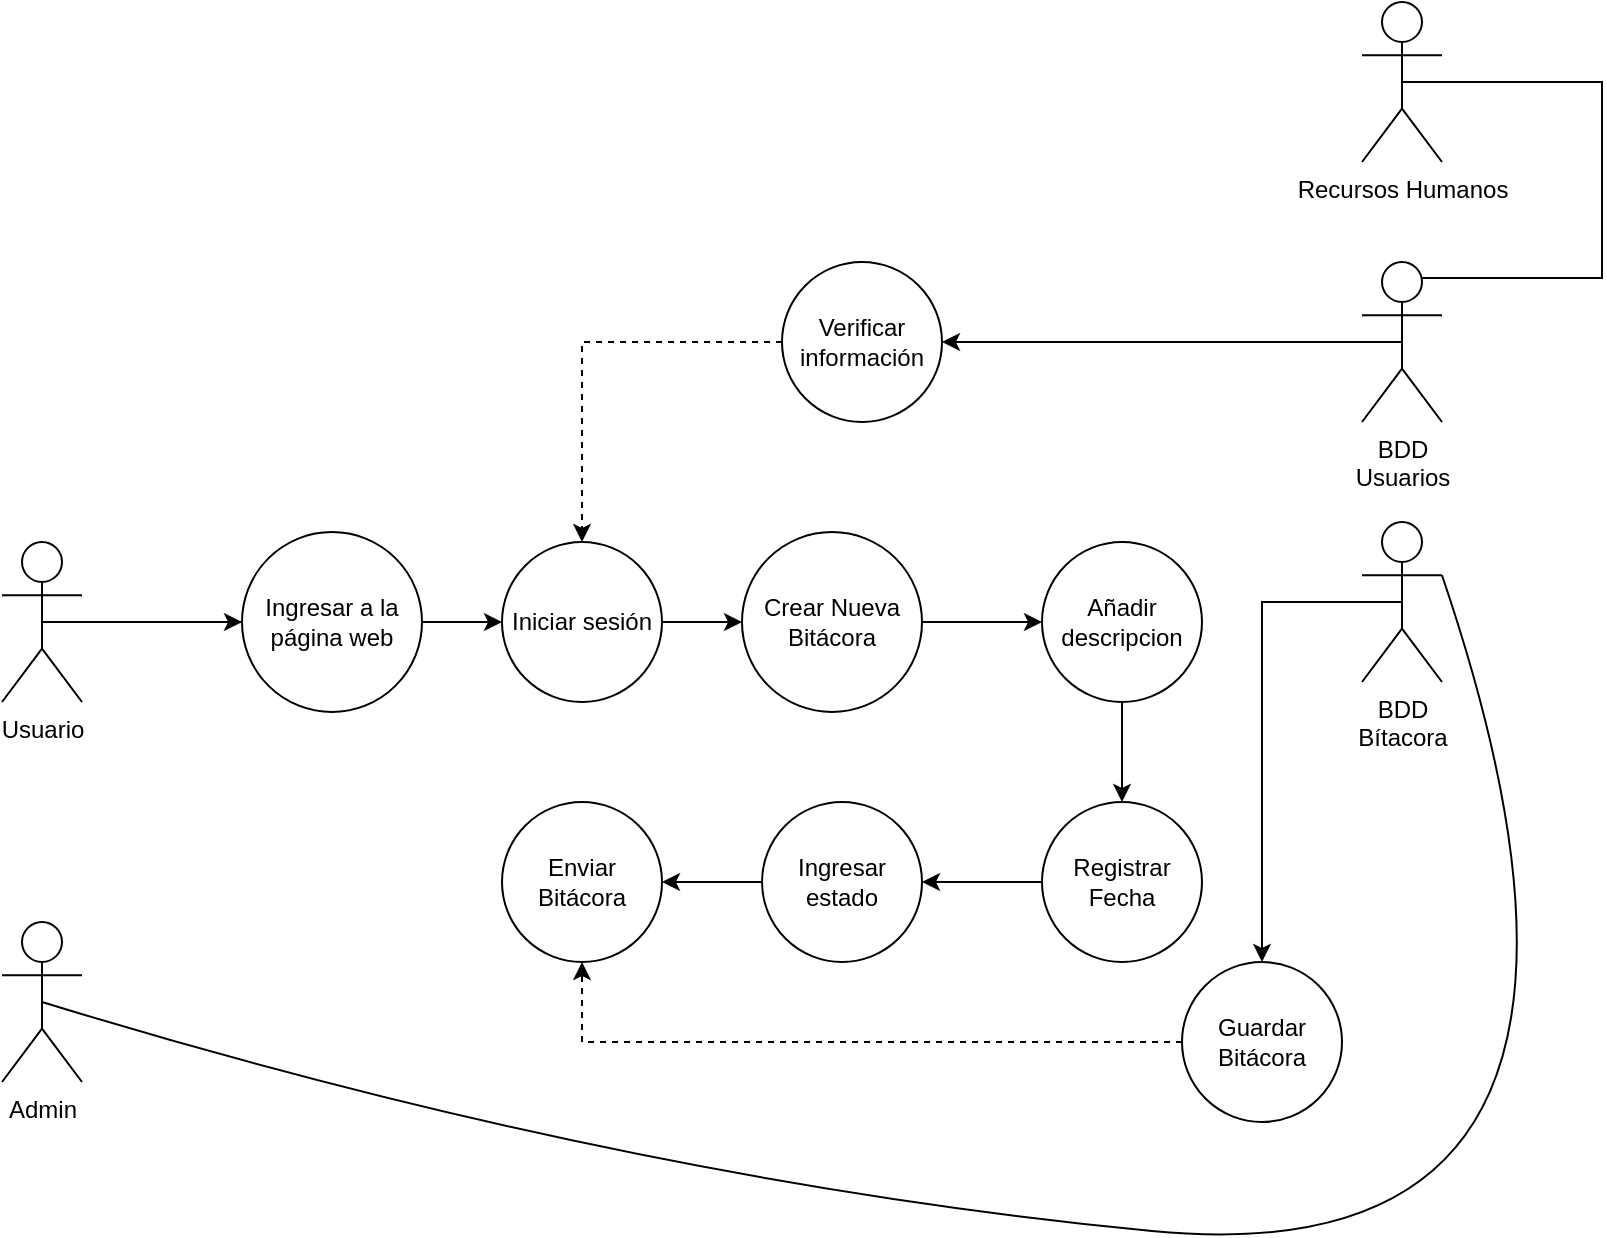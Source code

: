 <mxfile version="21.6.8" type="google">
  <diagram id="8u7ePOjxfjbGafcpaYru" name="Página-1">
    <mxGraphModel grid="1" page="1" gridSize="10" guides="1" tooltips="1" connect="1" arrows="1" fold="1" pageScale="1" pageWidth="827" pageHeight="1169" math="0" shadow="0">
      <root>
        <mxCell id="0" />
        <mxCell id="1" parent="0" />
        <mxCell id="UhUU77l_N7PKXn1t3epN-23" style="edgeStyle=orthogonalEdgeStyle;rounded=0;orthogonalLoop=1;jettySize=auto;html=1;exitX=0.5;exitY=0.5;exitDx=0;exitDy=0;exitPerimeter=0;entryX=0;entryY=0.5;entryDx=0;entryDy=0;" edge="1" parent="1" source="GjsFJKWOBZdjD1EGZSyx-7" target="GjsFJKWOBZdjD1EGZSyx-8">
          <mxGeometry relative="1" as="geometry" />
        </mxCell>
        <mxCell id="GjsFJKWOBZdjD1EGZSyx-7" value="Usuario" style="shape=umlActor;verticalLabelPosition=bottom;verticalAlign=top;html=1;outlineConnect=0;" vertex="1" parent="1">
          <mxGeometry x="70" y="140" width="40" height="80" as="geometry" />
        </mxCell>
        <mxCell id="UhUU77l_N7PKXn1t3epN-12" style="edgeStyle=orthogonalEdgeStyle;rounded=0;orthogonalLoop=1;jettySize=auto;html=1;entryX=0;entryY=0.5;entryDx=0;entryDy=0;" edge="1" parent="1" source="GjsFJKWOBZdjD1EGZSyx-8" target="GjsFJKWOBZdjD1EGZSyx-23">
          <mxGeometry relative="1" as="geometry">
            <Array as="points">
              <mxPoint x="175" y="180" />
            </Array>
          </mxGeometry>
        </mxCell>
        <mxCell id="GjsFJKWOBZdjD1EGZSyx-8" value="Ingresar a la página web" style="ellipse;whiteSpace=wrap;html=1;aspect=fixed;" vertex="1" parent="1">
          <mxGeometry x="190" y="135" width="90" height="90" as="geometry" />
        </mxCell>
        <mxCell id="UhUU77l_N7PKXn1t3epN-10" style="edgeStyle=orthogonalEdgeStyle;rounded=0;orthogonalLoop=1;jettySize=auto;html=1;exitX=0.5;exitY=0.5;exitDx=0;exitDy=0;exitPerimeter=0;entryX=0.5;entryY=0;entryDx=0;entryDy=0;" edge="1" parent="1" source="GjsFJKWOBZdjD1EGZSyx-12" target="UhUU77l_N7PKXn1t3epN-4">
          <mxGeometry relative="1" as="geometry" />
        </mxCell>
        <mxCell id="GjsFJKWOBZdjD1EGZSyx-12" value="BDD&lt;br&gt;Bítacora" style="shape=umlActor;verticalLabelPosition=bottom;verticalAlign=top;html=1;outlineConnect=0;" vertex="1" parent="1">
          <mxGeometry x="750" y="130" width="40" height="80" as="geometry" />
        </mxCell>
        <mxCell id="GjsFJKWOBZdjD1EGZSyx-22" style="edgeStyle=orthogonalEdgeStyle;rounded=0;orthogonalLoop=1;jettySize=auto;html=1;entryX=0;entryY=0.5;entryDx=0;entryDy=0;" edge="1" parent="1" source="GjsFJKWOBZdjD1EGZSyx-23" target="GjsFJKWOBZdjD1EGZSyx-28">
          <mxGeometry relative="1" as="geometry">
            <mxPoint x="430" y="250" as="targetPoint" />
          </mxGeometry>
        </mxCell>
        <mxCell id="GjsFJKWOBZdjD1EGZSyx-23" value="Iniciar sesión" style="ellipse;whiteSpace=wrap;html=1;aspect=fixed;" vertex="1" parent="1">
          <mxGeometry x="320" y="140" width="80" height="80" as="geometry" />
        </mxCell>
        <mxCell id="GjsFJKWOBZdjD1EGZSyx-24" value="Admin" style="shape=umlActor;verticalLabelPosition=bottom;verticalAlign=top;html=1;outlineConnect=0;" vertex="1" parent="1">
          <mxGeometry x="70" y="330" width="40" height="80" as="geometry" />
        </mxCell>
        <mxCell id="GjsFJKWOBZdjD1EGZSyx-25" value="" style="curved=1;endArrow=none;html=1;rounded=0;endFill=0;entryX=0.5;entryY=0.5;entryDx=0;entryDy=0;entryPerimeter=0;exitX=1;exitY=0.333;exitDx=0;exitDy=0;exitPerimeter=0;" edge="1" parent="1" source="GjsFJKWOBZdjD1EGZSyx-12" target="GjsFJKWOBZdjD1EGZSyx-24">
          <mxGeometry width="50" height="50" relative="1" as="geometry">
            <mxPoint x="780" y="170" as="sourcePoint" />
            <mxPoint x="110" y="370" as="targetPoint" />
            <Array as="points">
              <mxPoint x="910" y="510" />
              <mxPoint x="380" y="459" />
            </Array>
          </mxGeometry>
        </mxCell>
        <mxCell id="GjsFJKWOBZdjD1EGZSyx-28" value="Crear Nueva&lt;br&gt;Bitácora" style="ellipse;whiteSpace=wrap;html=1;aspect=fixed;" vertex="1" parent="1">
          <mxGeometry x="440" y="135" width="90" height="90" as="geometry" />
        </mxCell>
        <mxCell id="GjsFJKWOBZdjD1EGZSyx-31" value="Añadir descripcion" style="ellipse;whiteSpace=wrap;html=1;aspect=fixed;" vertex="1" parent="1">
          <mxGeometry x="590" y="140" width="80" height="80" as="geometry" />
        </mxCell>
        <mxCell id="GjsFJKWOBZdjD1EGZSyx-33" value="Ingresar estado" style="ellipse;whiteSpace=wrap;html=1;aspect=fixed;" vertex="1" parent="1">
          <mxGeometry x="450" y="270" width="80" height="80" as="geometry" />
        </mxCell>
        <mxCell id="UhUU77l_N7PKXn1t3epN-3" value="" style="edgeStyle=orthogonalEdgeStyle;rounded=0;orthogonalLoop=1;jettySize=auto;html=1;" edge="1" parent="1" source="GjsFJKWOBZdjD1EGZSyx-42" target="GjsFJKWOBZdjD1EGZSyx-33">
          <mxGeometry relative="1" as="geometry" />
        </mxCell>
        <mxCell id="GjsFJKWOBZdjD1EGZSyx-42" value="Registrar Fecha" style="ellipse;whiteSpace=wrap;html=1;aspect=fixed;" vertex="1" parent="1">
          <mxGeometry x="590" y="270" width="80" height="80" as="geometry" />
        </mxCell>
        <mxCell id="GjsFJKWOBZdjD1EGZSyx-43" style="edgeStyle=orthogonalEdgeStyle;rounded=0;orthogonalLoop=1;jettySize=auto;html=1;exitX=0.5;exitY=1;exitDx=0;exitDy=0;entryX=0.5;entryY=0;entryDx=0;entryDy=0;" edge="1" parent="1" source="GjsFJKWOBZdjD1EGZSyx-31" target="GjsFJKWOBZdjD1EGZSyx-42">
          <mxGeometry relative="1" as="geometry">
            <mxPoint x="540" y="260" as="sourcePoint" />
            <mxPoint x="620" y="260" as="targetPoint" />
          </mxGeometry>
        </mxCell>
        <mxCell id="GjsFJKWOBZdjD1EGZSyx-45" style="edgeStyle=orthogonalEdgeStyle;rounded=0;orthogonalLoop=1;jettySize=auto;html=1;exitX=0;exitY=0.5;exitDx=0;exitDy=0;entryX=1;entryY=0.5;entryDx=0;entryDy=0;" edge="1" parent="1" source="GjsFJKWOBZdjD1EGZSyx-33" target="GjsFJKWOBZdjD1EGZSyx-46">
          <mxGeometry relative="1" as="geometry">
            <mxPoint x="560" y="280" as="sourcePoint" />
            <mxPoint x="640" y="280" as="targetPoint" />
          </mxGeometry>
        </mxCell>
        <mxCell id="GjsFJKWOBZdjD1EGZSyx-46" value="Enviar Bitácora" style="ellipse;whiteSpace=wrap;html=1;aspect=fixed;" vertex="1" parent="1">
          <mxGeometry x="320" y="270" width="80" height="80" as="geometry" />
        </mxCell>
        <mxCell id="Rx1y3m8ScfboO8KEwGm8-10" value="" style="curved=1;endArrow=classic;html=1;rounded=0;exitX=1;exitY=0.5;exitDx=0;exitDy=0;entryX=0;entryY=0.5;entryDx=0;entryDy=0;" edge="1" parent="1" source="GjsFJKWOBZdjD1EGZSyx-28" target="GjsFJKWOBZdjD1EGZSyx-31">
          <mxGeometry width="50" height="50" relative="1" as="geometry">
            <mxPoint x="246.04" y="259.04" as="sourcePoint" />
            <mxPoint x="300" y="260" as="targetPoint" />
            <Array as="points" />
          </mxGeometry>
        </mxCell>
        <mxCell id="UhUU77l_N7PKXn1t3epN-11" style="edgeStyle=orthogonalEdgeStyle;rounded=0;orthogonalLoop=1;jettySize=auto;html=1;exitX=0;exitY=0.5;exitDx=0;exitDy=0;entryX=0.5;entryY=1;entryDx=0;entryDy=0;dashed=1;" edge="1" parent="1" source="UhUU77l_N7PKXn1t3epN-4" target="GjsFJKWOBZdjD1EGZSyx-46">
          <mxGeometry relative="1" as="geometry" />
        </mxCell>
        <mxCell id="UhUU77l_N7PKXn1t3epN-4" value="Guardar Bitácora" style="ellipse;whiteSpace=wrap;html=1;aspect=fixed;" vertex="1" parent="1">
          <mxGeometry x="660" y="350" width="80" height="80" as="geometry" />
        </mxCell>
        <mxCell id="UhUU77l_N7PKXn1t3epN-13" value="Recursos Humanos" style="shape=umlActor;verticalLabelPosition=bottom;verticalAlign=top;html=1;outlineConnect=0;" vertex="1" parent="1">
          <mxGeometry x="750" y="-130" width="40" height="80" as="geometry" />
        </mxCell>
        <mxCell id="UhUU77l_N7PKXn1t3epN-27" style="edgeStyle=orthogonalEdgeStyle;rounded=0;orthogonalLoop=1;jettySize=auto;html=1;exitX=0.5;exitY=0.5;exitDx=0;exitDy=0;exitPerimeter=0;entryX=1;entryY=0.5;entryDx=0;entryDy=0;" edge="1" parent="1" source="UhUU77l_N7PKXn1t3epN-22" target="UhUU77l_N7PKXn1t3epN-26">
          <mxGeometry relative="1" as="geometry" />
        </mxCell>
        <mxCell id="UhUU77l_N7PKXn1t3epN-22" value="BDD&lt;br&gt;Usuarios" style="shape=umlActor;verticalLabelPosition=bottom;verticalAlign=top;html=1;outlineConnect=0;" vertex="1" parent="1">
          <mxGeometry x="750" width="40" height="80" as="geometry" />
        </mxCell>
        <mxCell id="UhUU77l_N7PKXn1t3epN-28" style="edgeStyle=orthogonalEdgeStyle;rounded=0;orthogonalLoop=1;jettySize=auto;html=1;exitX=0;exitY=0.5;exitDx=0;exitDy=0;entryX=0.5;entryY=0;entryDx=0;entryDy=0;dashed=1;" edge="1" parent="1" source="UhUU77l_N7PKXn1t3epN-26" target="GjsFJKWOBZdjD1EGZSyx-23">
          <mxGeometry relative="1" as="geometry" />
        </mxCell>
        <mxCell id="UhUU77l_N7PKXn1t3epN-26" value="Verificar información" style="ellipse;whiteSpace=wrap;html=1;aspect=fixed;" vertex="1" parent="1">
          <mxGeometry x="460" width="80" height="80" as="geometry" />
        </mxCell>
        <mxCell id="UhUU77l_N7PKXn1t3epN-30" value="" style="endArrow=none;html=1;rounded=0;entryX=0.5;entryY=0.5;entryDx=0;entryDy=0;entryPerimeter=0;exitX=0.75;exitY=0.1;exitDx=0;exitDy=0;exitPerimeter=0;" edge="1" parent="1" source="UhUU77l_N7PKXn1t3epN-22" target="UhUU77l_N7PKXn1t3epN-13">
          <mxGeometry width="50" height="50" relative="1" as="geometry">
            <mxPoint x="745" y="20" as="sourcePoint" />
            <mxPoint x="795" y="-30" as="targetPoint" />
            <Array as="points">
              <mxPoint x="870" y="8" />
              <mxPoint x="870" y="-30" />
              <mxPoint x="870" y="-90" />
            </Array>
          </mxGeometry>
        </mxCell>
      </root>
    </mxGraphModel>
  </diagram>
</mxfile>
